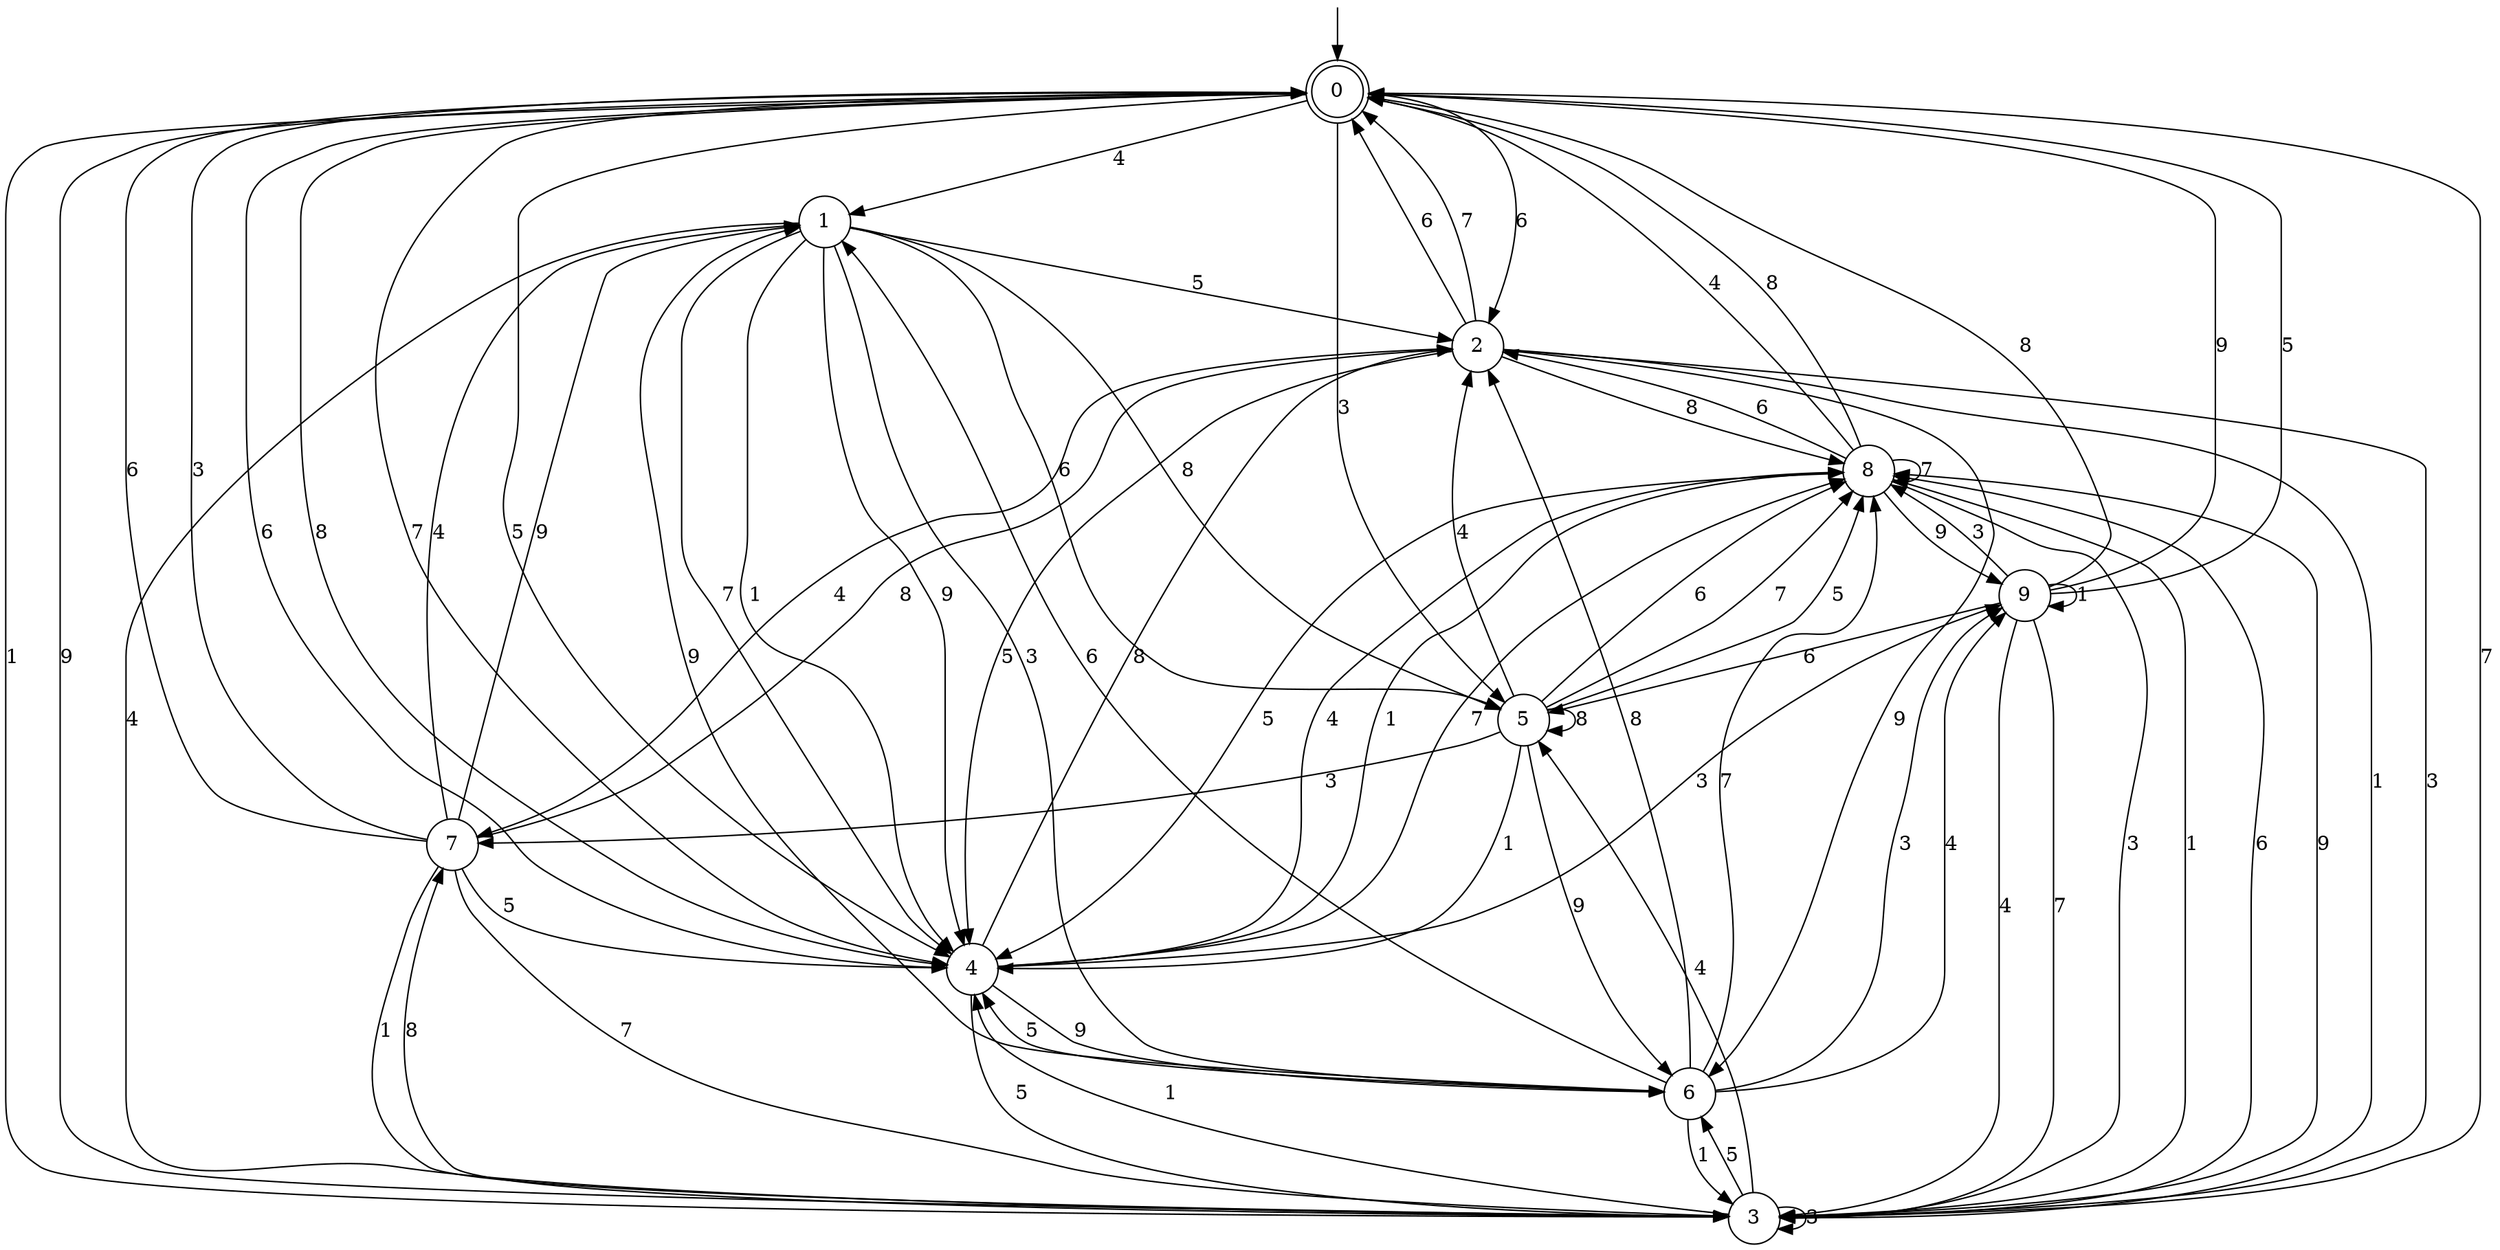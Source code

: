 digraph g {

	s0 [shape="doublecircle" label="0"];
	s1 [shape="circle" label="1"];
	s2 [shape="circle" label="2"];
	s3 [shape="circle" label="3"];
	s4 [shape="circle" label="4"];
	s5 [shape="circle" label="5"];
	s6 [shape="circle" label="6"];
	s7 [shape="circle" label="7"];
	s8 [shape="circle" label="8"];
	s9 [shape="circle" label="9"];
	s0 -> s1 [label="4"];
	s0 -> s2 [label="6"];
	s0 -> s3 [label="1"];
	s0 -> s4 [label="8"];
	s0 -> s3 [label="9"];
	s0 -> s4 [label="7"];
	s0 -> s5 [label="3"];
	s0 -> s4 [label="5"];
	s1 -> s3 [label="4"];
	s1 -> s5 [label="6"];
	s1 -> s4 [label="1"];
	s1 -> s5 [label="8"];
	s1 -> s4 [label="9"];
	s1 -> s4 [label="7"];
	s1 -> s6 [label="3"];
	s1 -> s2 [label="5"];
	s2 -> s7 [label="4"];
	s2 -> s0 [label="6"];
	s2 -> s3 [label="1"];
	s2 -> s8 [label="8"];
	s2 -> s6 [label="9"];
	s2 -> s0 [label="7"];
	s2 -> s3 [label="3"];
	s2 -> s4 [label="5"];
	s3 -> s5 [label="4"];
	s3 -> s8 [label="6"];
	s3 -> s4 [label="1"];
	s3 -> s7 [label="8"];
	s3 -> s8 [label="9"];
	s3 -> s0 [label="7"];
	s3 -> s3 [label="3"];
	s3 -> s6 [label="5"];
	s4 -> s8 [label="4"];
	s4 -> s0 [label="6"];
	s4 -> s8 [label="1"];
	s4 -> s2 [label="8"];
	s4 -> s6 [label="9"];
	s4 -> s8 [label="7"];
	s4 -> s9 [label="3"];
	s4 -> s3 [label="5"];
	s5 -> s2 [label="4"];
	s5 -> s8 [label="6"];
	s5 -> s4 [label="1"];
	s5 -> s5 [label="8"];
	s5 -> s6 [label="9"];
	s5 -> s8 [label="7"];
	s5 -> s7 [label="3"];
	s5 -> s8 [label="5"];
	s6 -> s9 [label="4"];
	s6 -> s1 [label="6"];
	s6 -> s3 [label="1"];
	s6 -> s2 [label="8"];
	s6 -> s1 [label="9"];
	s6 -> s8 [label="7"];
	s6 -> s9 [label="3"];
	s6 -> s4 [label="5"];
	s7 -> s1 [label="4"];
	s7 -> s0 [label="6"];
	s7 -> s3 [label="1"];
	s7 -> s2 [label="8"];
	s7 -> s1 [label="9"];
	s7 -> s3 [label="7"];
	s7 -> s0 [label="3"];
	s7 -> s4 [label="5"];
	s8 -> s0 [label="4"];
	s8 -> s2 [label="6"];
	s8 -> s3 [label="1"];
	s8 -> s0 [label="8"];
	s8 -> s9 [label="9"];
	s8 -> s8 [label="7"];
	s8 -> s3 [label="3"];
	s8 -> s4 [label="5"];
	s9 -> s3 [label="4"];
	s9 -> s5 [label="6"];
	s9 -> s9 [label="1"];
	s9 -> s0 [label="8"];
	s9 -> s0 [label="9"];
	s9 -> s3 [label="7"];
	s9 -> s8 [label="3"];
	s9 -> s0 [label="5"];

__start0 [label="" shape="none" width="0" height="0"];
__start0 -> s0;

}
